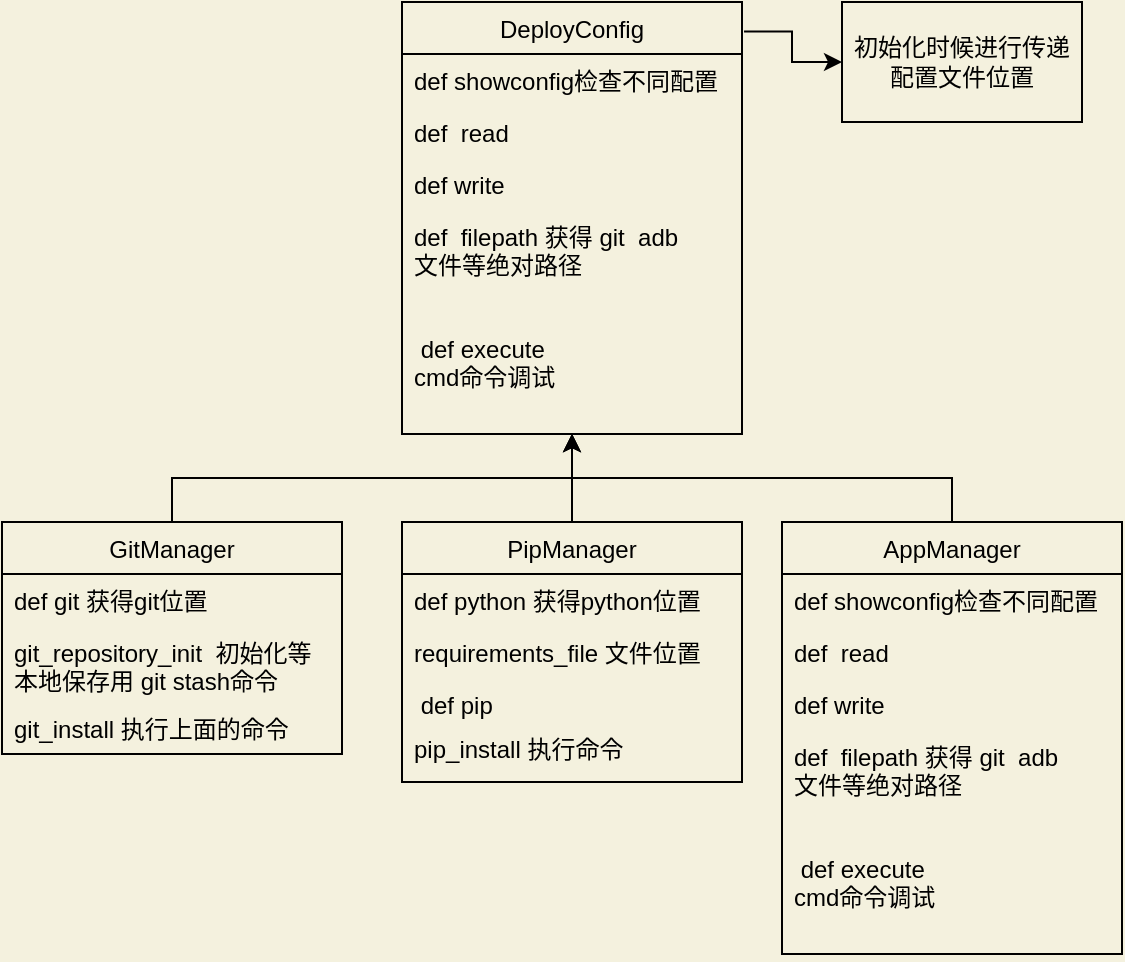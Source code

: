 <mxfile version="20.0.2" type="github">
  <diagram id="C5RBs43oDa-KdzZeNtuy" name="Page-1">
    <mxGraphModel dx="2249" dy="762" grid="1" gridSize="10" guides="1" tooltips="1" connect="1" arrows="1" fold="1" page="1" pageScale="1" pageWidth="827" pageHeight="1169" background="#F4F1DE" math="0" shadow="0">
      <root>
        <mxCell id="WIyWlLk6GJQsqaUBKTNV-0" />
        <mxCell id="WIyWlLk6GJQsqaUBKTNV-1" parent="WIyWlLk6GJQsqaUBKTNV-0" />
        <mxCell id="US55GbX0wkzGkbjlVKdX-15" value="" style="edgeStyle=orthogonalEdgeStyle;rounded=0;orthogonalLoop=1;jettySize=auto;html=1;exitX=1.006;exitY=0.068;exitDx=0;exitDy=0;exitPerimeter=0;" parent="WIyWlLk6GJQsqaUBKTNV-1" source="US55GbX0wkzGkbjlVKdX-10" target="US55GbX0wkzGkbjlVKdX-14" edge="1">
          <mxGeometry relative="1" as="geometry" />
        </mxCell>
        <mxCell id="US55GbX0wkzGkbjlVKdX-10" value="DeployConfig" style="swimlane;fontStyle=0;childLayout=stackLayout;horizontal=1;startSize=26;fillColor=none;horizontalStack=0;resizeParent=1;resizeParentMax=0;resizeLast=0;collapsible=1;marginBottom=0;" parent="WIyWlLk6GJQsqaUBKTNV-1" vertex="1">
          <mxGeometry x="-200" y="230" width="170" height="216" as="geometry" />
        </mxCell>
        <mxCell id="US55GbX0wkzGkbjlVKdX-11" value="def showconfig检查不同配置" style="text;strokeColor=none;fillColor=none;align=left;verticalAlign=top;spacingLeft=4;spacingRight=4;overflow=hidden;rotatable=0;points=[[0,0.5],[1,0.5]];portConstraint=eastwest;" parent="US55GbX0wkzGkbjlVKdX-10" vertex="1">
          <mxGeometry y="26" width="170" height="26" as="geometry" />
        </mxCell>
        <mxCell id="US55GbX0wkzGkbjlVKdX-12" value="def  read" style="text;strokeColor=none;fillColor=none;align=left;verticalAlign=top;spacingLeft=4;spacingRight=4;overflow=hidden;rotatable=0;points=[[0,0.5],[1,0.5]];portConstraint=eastwest;" parent="US55GbX0wkzGkbjlVKdX-10" vertex="1">
          <mxGeometry y="52" width="170" height="26" as="geometry" />
        </mxCell>
        <mxCell id="US55GbX0wkzGkbjlVKdX-13" value="def write&#xa;" style="text;strokeColor=none;fillColor=none;align=left;verticalAlign=top;spacingLeft=4;spacingRight=4;overflow=hidden;rotatable=0;points=[[0,0.5],[1,0.5]];portConstraint=eastwest;" parent="US55GbX0wkzGkbjlVKdX-10" vertex="1">
          <mxGeometry y="78" width="170" height="26" as="geometry" />
        </mxCell>
        <mxCell id="US55GbX0wkzGkbjlVKdX-16" value="def  filepath 获得 git  adb&#xa;文件等绝对路径" style="text;strokeColor=none;fillColor=none;align=left;verticalAlign=top;spacingLeft=4;spacingRight=4;overflow=hidden;rotatable=0;points=[[0,0.5],[1,0.5]];portConstraint=eastwest;whiteSpace=wrap;" parent="US55GbX0wkzGkbjlVKdX-10" vertex="1">
          <mxGeometry y="104" width="170" height="56" as="geometry" />
        </mxCell>
        <mxCell id="US55GbX0wkzGkbjlVKdX-17" value=" def execute&#xa;cmd命令调试" style="text;strokeColor=none;fillColor=none;align=left;verticalAlign=top;spacingLeft=4;spacingRight=4;overflow=hidden;rotatable=0;points=[[0,0.5],[1,0.5]];portConstraint=eastwest;whiteSpace=wrap;" parent="US55GbX0wkzGkbjlVKdX-10" vertex="1">
          <mxGeometry y="160" width="170" height="56" as="geometry" />
        </mxCell>
        <mxCell id="US55GbX0wkzGkbjlVKdX-14" value="初始化时候进行传递配置文件位置" style="whiteSpace=wrap;html=1;fillColor=none;fontStyle=0;startSize=26;" parent="WIyWlLk6GJQsqaUBKTNV-1" vertex="1">
          <mxGeometry x="20" y="230" width="120" height="60" as="geometry" />
        </mxCell>
        <mxCell id="US55GbX0wkzGkbjlVKdX-74" style="edgeStyle=orthogonalEdgeStyle;rounded=0;orthogonalLoop=1;jettySize=auto;html=1;exitX=0.5;exitY=0;exitDx=0;exitDy=0;" parent="WIyWlLk6GJQsqaUBKTNV-1" source="US55GbX0wkzGkbjlVKdX-18" target="US55GbX0wkzGkbjlVKdX-10" edge="1">
          <mxGeometry relative="1" as="geometry" />
        </mxCell>
        <mxCell id="US55GbX0wkzGkbjlVKdX-18" value="GitManager" style="swimlane;fontStyle=0;childLayout=stackLayout;horizontal=1;startSize=26;fillColor=none;horizontalStack=0;resizeParent=1;resizeParentMax=0;resizeLast=0;collapsible=1;marginBottom=0;" parent="WIyWlLk6GJQsqaUBKTNV-1" vertex="1">
          <mxGeometry x="-400" y="490" width="170" height="116" as="geometry" />
        </mxCell>
        <mxCell id="US55GbX0wkzGkbjlVKdX-19" value="def git 获得git位置" style="text;strokeColor=none;fillColor=none;align=left;verticalAlign=top;spacingLeft=4;spacingRight=4;overflow=hidden;rotatable=0;points=[[0,0.5],[1,0.5]];portConstraint=eastwest;" parent="US55GbX0wkzGkbjlVKdX-18" vertex="1">
          <mxGeometry y="26" width="170" height="26" as="geometry" />
        </mxCell>
        <mxCell id="US55GbX0wkzGkbjlVKdX-20" value="git_repository_init  初始化等&#xa;本地保存用 git stash命令" style="text;strokeColor=none;fillColor=none;align=left;verticalAlign=top;spacingLeft=4;spacingRight=4;overflow=hidden;rotatable=0;points=[[0,0.5],[1,0.5]];portConstraint=eastwest;" parent="US55GbX0wkzGkbjlVKdX-18" vertex="1">
          <mxGeometry y="52" width="170" height="38" as="geometry" />
        </mxCell>
        <mxCell id="US55GbX0wkzGkbjlVKdX-21" value="git_install 执行上面的命令" style="text;strokeColor=none;fillColor=none;align=left;verticalAlign=top;spacingLeft=4;spacingRight=4;overflow=hidden;rotatable=0;points=[[0,0.5],[1,0.5]];portConstraint=eastwest;" parent="US55GbX0wkzGkbjlVKdX-18" vertex="1">
          <mxGeometry y="90" width="170" height="26" as="geometry" />
        </mxCell>
        <mxCell id="US55GbX0wkzGkbjlVKdX-73" style="edgeStyle=orthogonalEdgeStyle;rounded=0;orthogonalLoop=1;jettySize=auto;html=1;exitX=0.5;exitY=0;exitDx=0;exitDy=0;" parent="WIyWlLk6GJQsqaUBKTNV-1" source="US55GbX0wkzGkbjlVKdX-31" target="US55GbX0wkzGkbjlVKdX-10" edge="1">
          <mxGeometry relative="1" as="geometry" />
        </mxCell>
        <mxCell id="US55GbX0wkzGkbjlVKdX-31" value="PipManager" style="swimlane;fontStyle=0;childLayout=stackLayout;horizontal=1;startSize=26;fillColor=none;horizontalStack=0;resizeParent=1;resizeParentMax=0;resizeLast=0;collapsible=1;marginBottom=0;" parent="WIyWlLk6GJQsqaUBKTNV-1" vertex="1">
          <mxGeometry x="-200" y="490" width="170" height="130" as="geometry" />
        </mxCell>
        <mxCell id="US55GbX0wkzGkbjlVKdX-33" value="def python 获得python位置" style="text;strokeColor=none;fillColor=none;align=left;verticalAlign=top;spacingLeft=4;spacingRight=4;overflow=hidden;rotatable=0;points=[[0,0.5],[1,0.5]];portConstraint=eastwest;" parent="US55GbX0wkzGkbjlVKdX-31" vertex="1">
          <mxGeometry y="26" width="170" height="26" as="geometry" />
        </mxCell>
        <mxCell id="US55GbX0wkzGkbjlVKdX-34" value="requirements_file 文件位置&#xa;" style="text;strokeColor=none;fillColor=none;align=left;verticalAlign=top;spacingLeft=4;spacingRight=4;overflow=hidden;rotatable=0;points=[[0,0.5],[1,0.5]];portConstraint=eastwest;" parent="US55GbX0wkzGkbjlVKdX-31" vertex="1">
          <mxGeometry y="52" width="170" height="26" as="geometry" />
        </mxCell>
        <mxCell id="US55GbX0wkzGkbjlVKdX-35" value=" def pip " style="text;strokeColor=none;fillColor=none;align=left;verticalAlign=top;spacingLeft=4;spacingRight=4;overflow=hidden;rotatable=0;points=[[0,0.5],[1,0.5]];portConstraint=eastwest;whiteSpace=wrap;" parent="US55GbX0wkzGkbjlVKdX-31" vertex="1">
          <mxGeometry y="78" width="170" height="22" as="geometry" />
        </mxCell>
        <mxCell id="US55GbX0wkzGkbjlVKdX-36" value="pip_install 执行命令" style="text;strokeColor=none;fillColor=none;align=left;verticalAlign=top;spacingLeft=4;spacingRight=4;overflow=hidden;rotatable=0;points=[[0,0.5],[1,0.5]];portConstraint=eastwest;whiteSpace=wrap;" parent="US55GbX0wkzGkbjlVKdX-31" vertex="1">
          <mxGeometry y="100" width="170" height="30" as="geometry" />
        </mxCell>
        <mxCell id="US55GbX0wkzGkbjlVKdX-75" style="edgeStyle=orthogonalEdgeStyle;rounded=0;orthogonalLoop=1;jettySize=auto;html=1;exitX=0.5;exitY=0;exitDx=0;exitDy=0;" parent="WIyWlLk6GJQsqaUBKTNV-1" source="US55GbX0wkzGkbjlVKdX-53" target="US55GbX0wkzGkbjlVKdX-10" edge="1">
          <mxGeometry relative="1" as="geometry" />
        </mxCell>
        <mxCell id="US55GbX0wkzGkbjlVKdX-53" value="AppManager" style="swimlane;fontStyle=0;childLayout=stackLayout;horizontal=1;startSize=26;fillColor=none;horizontalStack=0;resizeParent=1;resizeParentMax=0;resizeLast=0;collapsible=1;marginBottom=0;" parent="WIyWlLk6GJQsqaUBKTNV-1" vertex="1">
          <mxGeometry x="-10" y="490" width="170" height="216" as="geometry" />
        </mxCell>
        <mxCell id="US55GbX0wkzGkbjlVKdX-54" value="def showconfig检查不同配置" style="text;strokeColor=none;fillColor=none;align=left;verticalAlign=top;spacingLeft=4;spacingRight=4;overflow=hidden;rotatable=0;points=[[0,0.5],[1,0.5]];portConstraint=eastwest;" parent="US55GbX0wkzGkbjlVKdX-53" vertex="1">
          <mxGeometry y="26" width="170" height="26" as="geometry" />
        </mxCell>
        <mxCell id="US55GbX0wkzGkbjlVKdX-55" value="def  read" style="text;strokeColor=none;fillColor=none;align=left;verticalAlign=top;spacingLeft=4;spacingRight=4;overflow=hidden;rotatable=0;points=[[0,0.5],[1,0.5]];portConstraint=eastwest;" parent="US55GbX0wkzGkbjlVKdX-53" vertex="1">
          <mxGeometry y="52" width="170" height="26" as="geometry" />
        </mxCell>
        <mxCell id="US55GbX0wkzGkbjlVKdX-56" value="def write&#xa;" style="text;strokeColor=none;fillColor=none;align=left;verticalAlign=top;spacingLeft=4;spacingRight=4;overflow=hidden;rotatable=0;points=[[0,0.5],[1,0.5]];portConstraint=eastwest;" parent="US55GbX0wkzGkbjlVKdX-53" vertex="1">
          <mxGeometry y="78" width="170" height="26" as="geometry" />
        </mxCell>
        <mxCell id="US55GbX0wkzGkbjlVKdX-57" value="def  filepath 获得 git  adb&#xa;文件等绝对路径" style="text;strokeColor=none;fillColor=none;align=left;verticalAlign=top;spacingLeft=4;spacingRight=4;overflow=hidden;rotatable=0;points=[[0,0.5],[1,0.5]];portConstraint=eastwest;whiteSpace=wrap;" parent="US55GbX0wkzGkbjlVKdX-53" vertex="1">
          <mxGeometry y="104" width="170" height="56" as="geometry" />
        </mxCell>
        <mxCell id="US55GbX0wkzGkbjlVKdX-58" value=" def execute&#xa;cmd命令调试" style="text;strokeColor=none;fillColor=none;align=left;verticalAlign=top;spacingLeft=4;spacingRight=4;overflow=hidden;rotatable=0;points=[[0,0.5],[1,0.5]];portConstraint=eastwest;whiteSpace=wrap;" parent="US55GbX0wkzGkbjlVKdX-53" vertex="1">
          <mxGeometry y="160" width="170" height="56" as="geometry" />
        </mxCell>
      </root>
    </mxGraphModel>
  </diagram>
</mxfile>

